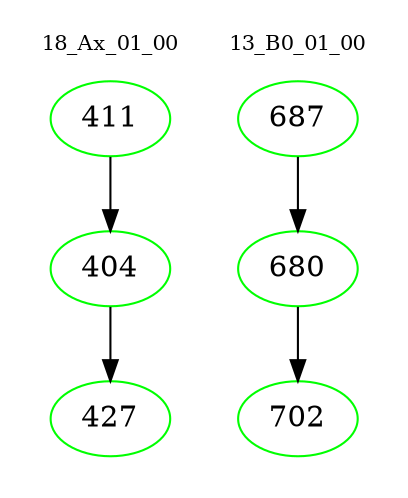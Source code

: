 digraph{
subgraph cluster_0 {
color = white
label = "18_Ax_01_00";
fontsize=10;
T0_411 [label="411", color="green"]
T0_411 -> T0_404 [color="black"]
T0_404 [label="404", color="green"]
T0_404 -> T0_427 [color="black"]
T0_427 [label="427", color="green"]
}
subgraph cluster_1 {
color = white
label = "13_B0_01_00";
fontsize=10;
T1_687 [label="687", color="green"]
T1_687 -> T1_680 [color="black"]
T1_680 [label="680", color="green"]
T1_680 -> T1_702 [color="black"]
T1_702 [label="702", color="green"]
}
}
